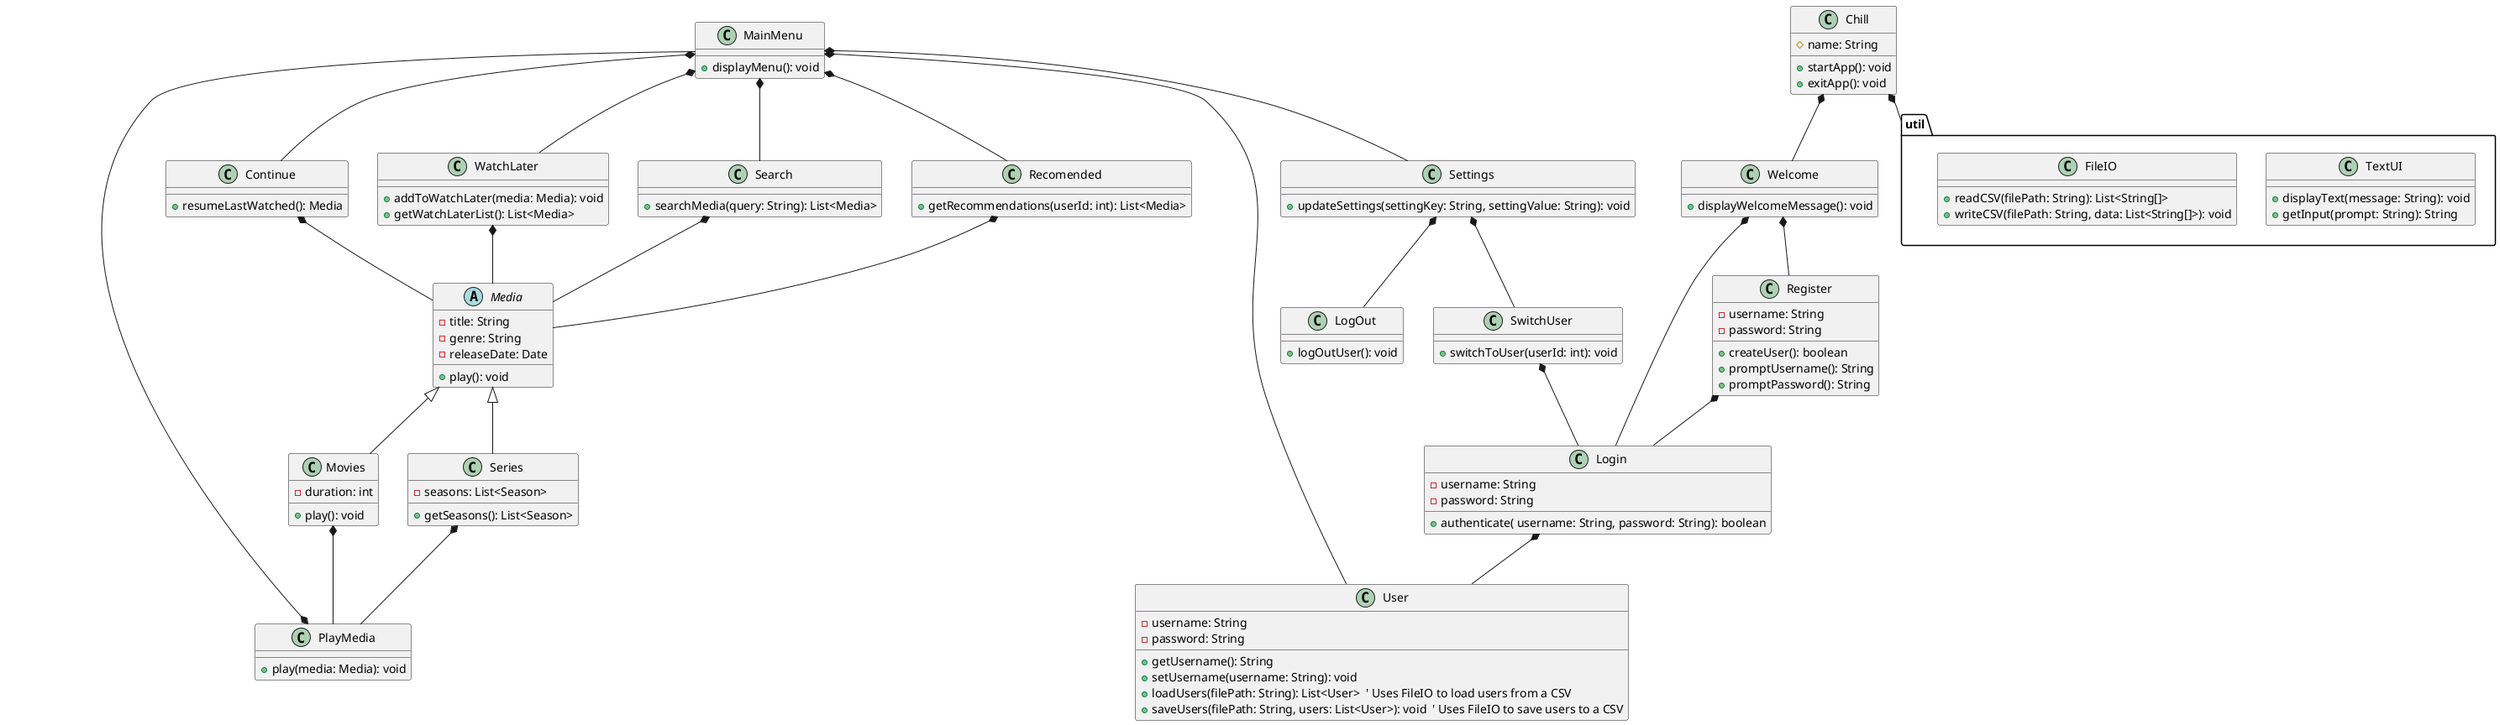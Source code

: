 @startuml
'https://plantuml.com/class-diagram

' Hovedklasser
class Welcome {
    +displayWelcomeMessage(): void
}

class Register {
    -username: String
    -password: String
    +createUser(): boolean
    +promptUsername(): String
    +promptPassword(): String
}

class Login {
    -username: String
    -password: String
    +authenticate( username: String, password: String): boolean
}

class MainMenu {
    +displayMenu(): void
}

class Search {
    +searchMedia(query: String): List<Media>
}

class Recomended {
    +getRecommendations(userId: int): List<Media>
}

class Continue {
    +resumeLastWatched(): Media
}

abstract class Media {
    -title: String
    -genre: String
    -releaseDate: Date
    +play(): void
}

class WatchLater {
    +addToWatchLater(media: Media): void
    +getWatchLaterList(): List<Media>
}

class Movies {
    -duration: int
    +play(): void
}

class Series {
    -seasons: List<Season>
    +getSeasons(): List<Season>
}

class PlayMedia {
    +play(media: Media): void
}

class LogOut {
    +logOutUser(): void
}

class Settings {
    +updateSettings(settingKey: String, settingValue: String): void
}

class SwitchUser {
    +switchToUser(userId: int): void
}

class User {
    -username: String
    -password: String
    +getUsername(): String
    +setUsername(username: String): void
    +loadUsers(filePath: String): List<User>  ' Uses FileIO to load users from a CSV
    +saveUsers(filePath: String, users: List<User>): void  ' Uses FileIO to save users to a CSV
}

class Chill {
    #name: String
    +startApp(): void
    +exitApp(): void
}

' Hjælpeklasser i util-pakken
package "util" {
    class TextUI {
        +displayText(message: String): void
        +getInput(prompt: String): String
    }
    class FileIO {
        +readCSV(filePath: String): List<String[]>
        +writeCSV(filePath: String, data: List<String[]>): void
    }
}

' Relationer mellem klasser
Login *-- User
MainMenu *-- User

Chill *-- Welcome
Welcome *-- Register
Welcome *-- Login
Register *-- Login

MainMenu *-- Search
MainMenu *-- Recomended
MainMenu *-- WatchLater
MainMenu *-- Continue
Search *-- Media
Recomended *-- Media
WatchLater *-- Media
Continue *-- Media
Media <|-- Movies
Movies *-- PlayMedia
Media <|-- Series
Series *-- PlayMedia
PlayMedia *-- MainMenu
MainMenu *-- Settings
Settings *-- LogOut
Settings *-- SwitchUser
SwitchUser *-- Login

Chill *-- "util"

@enduml